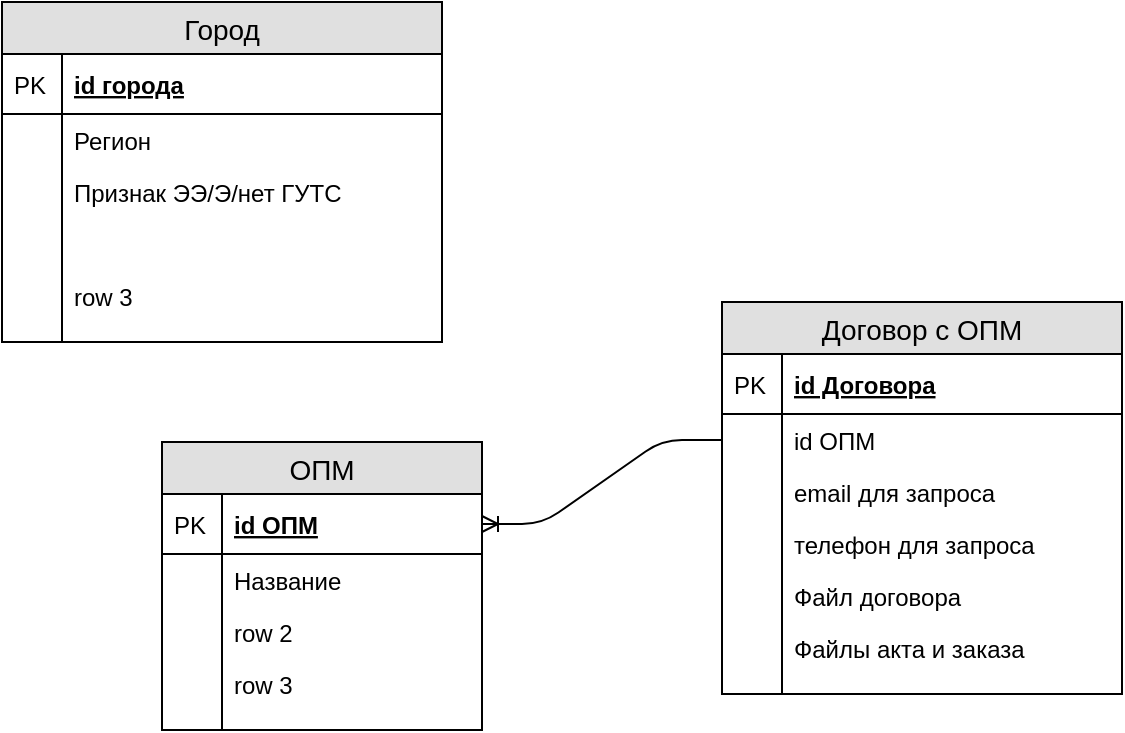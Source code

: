 <mxfile version="12.1.1" type="github" pages="1">
  <diagram id="T6TtcP_ByoEV5wqr8vDN" name="Page-1">
    <mxGraphModel dx="946" dy="568" grid="1" gridSize="10" guides="1" tooltips="1" connect="1" arrows="1" fold="1" page="1" pageScale="1" pageWidth="827" pageHeight="1169" math="0" shadow="0">
      <root>
        <mxCell id="0"/>
        <mxCell id="1" parent="0"/>
        <mxCell id="ZsCwSDWXHQRcliCqkR90-1" value="ОПМ" style="swimlane;fontStyle=0;childLayout=stackLayout;horizontal=1;startSize=26;fillColor=#e0e0e0;horizontalStack=0;resizeParent=1;resizeParentMax=0;resizeLast=0;collapsible=1;marginBottom=0;swimlaneFillColor=#ffffff;align=center;fontSize=14;" vertex="1" parent="1">
          <mxGeometry x="260" y="300" width="160" height="144" as="geometry"/>
        </mxCell>
        <mxCell id="ZsCwSDWXHQRcliCqkR90-2" value="id ОПМ" style="shape=partialRectangle;top=0;left=0;right=0;bottom=1;align=left;verticalAlign=middle;fillColor=none;spacingLeft=34;spacingRight=4;overflow=hidden;rotatable=0;points=[[0,0.5],[1,0.5]];portConstraint=eastwest;dropTarget=0;fontStyle=5;fontSize=12;" vertex="1" parent="ZsCwSDWXHQRcliCqkR90-1">
          <mxGeometry y="26" width="160" height="30" as="geometry"/>
        </mxCell>
        <mxCell id="ZsCwSDWXHQRcliCqkR90-3" value="PK" style="shape=partialRectangle;top=0;left=0;bottom=0;fillColor=none;align=left;verticalAlign=middle;spacingLeft=4;spacingRight=4;overflow=hidden;rotatable=0;points=[];portConstraint=eastwest;part=1;fontSize=12;" vertex="1" connectable="0" parent="ZsCwSDWXHQRcliCqkR90-2">
          <mxGeometry width="30" height="30" as="geometry"/>
        </mxCell>
        <mxCell id="ZsCwSDWXHQRcliCqkR90-4" value="Название" style="shape=partialRectangle;top=0;left=0;right=0;bottom=0;align=left;verticalAlign=top;fillColor=none;spacingLeft=34;spacingRight=4;overflow=hidden;rotatable=0;points=[[0,0.5],[1,0.5]];portConstraint=eastwest;dropTarget=0;fontSize=12;" vertex="1" parent="ZsCwSDWXHQRcliCqkR90-1">
          <mxGeometry y="56" width="160" height="26" as="geometry"/>
        </mxCell>
        <mxCell id="ZsCwSDWXHQRcliCqkR90-5" value="" style="shape=partialRectangle;top=0;left=0;bottom=0;fillColor=none;align=left;verticalAlign=top;spacingLeft=4;spacingRight=4;overflow=hidden;rotatable=0;points=[];portConstraint=eastwest;part=1;fontSize=12;" vertex="1" connectable="0" parent="ZsCwSDWXHQRcliCqkR90-4">
          <mxGeometry width="30" height="26" as="geometry"/>
        </mxCell>
        <mxCell id="ZsCwSDWXHQRcliCqkR90-6" value="row 2" style="shape=partialRectangle;top=0;left=0;right=0;bottom=0;align=left;verticalAlign=top;fillColor=none;spacingLeft=34;spacingRight=4;overflow=hidden;rotatable=0;points=[[0,0.5],[1,0.5]];portConstraint=eastwest;dropTarget=0;fontSize=12;" vertex="1" parent="ZsCwSDWXHQRcliCqkR90-1">
          <mxGeometry y="82" width="160" height="26" as="geometry"/>
        </mxCell>
        <mxCell id="ZsCwSDWXHQRcliCqkR90-7" value="" style="shape=partialRectangle;top=0;left=0;bottom=0;fillColor=none;align=left;verticalAlign=top;spacingLeft=4;spacingRight=4;overflow=hidden;rotatable=0;points=[];portConstraint=eastwest;part=1;fontSize=12;" vertex="1" connectable="0" parent="ZsCwSDWXHQRcliCqkR90-6">
          <mxGeometry width="30" height="26" as="geometry"/>
        </mxCell>
        <mxCell id="ZsCwSDWXHQRcliCqkR90-8" value="row 3" style="shape=partialRectangle;top=0;left=0;right=0;bottom=0;align=left;verticalAlign=top;fillColor=none;spacingLeft=34;spacingRight=4;overflow=hidden;rotatable=0;points=[[0,0.5],[1,0.5]];portConstraint=eastwest;dropTarget=0;fontSize=12;" vertex="1" parent="ZsCwSDWXHQRcliCqkR90-1">
          <mxGeometry y="108" width="160" height="26" as="geometry"/>
        </mxCell>
        <mxCell id="ZsCwSDWXHQRcliCqkR90-9" value="" style="shape=partialRectangle;top=0;left=0;bottom=0;fillColor=none;align=left;verticalAlign=top;spacingLeft=4;spacingRight=4;overflow=hidden;rotatable=0;points=[];portConstraint=eastwest;part=1;fontSize=12;" vertex="1" connectable="0" parent="ZsCwSDWXHQRcliCqkR90-8">
          <mxGeometry width="30" height="26" as="geometry"/>
        </mxCell>
        <mxCell id="ZsCwSDWXHQRcliCqkR90-10" value="" style="shape=partialRectangle;top=0;left=0;right=0;bottom=0;align=left;verticalAlign=top;fillColor=none;spacingLeft=34;spacingRight=4;overflow=hidden;rotatable=0;points=[[0,0.5],[1,0.5]];portConstraint=eastwest;dropTarget=0;fontSize=12;" vertex="1" parent="ZsCwSDWXHQRcliCqkR90-1">
          <mxGeometry y="134" width="160" height="10" as="geometry"/>
        </mxCell>
        <mxCell id="ZsCwSDWXHQRcliCqkR90-11" value="" style="shape=partialRectangle;top=0;left=0;bottom=0;fillColor=none;align=left;verticalAlign=top;spacingLeft=4;spacingRight=4;overflow=hidden;rotatable=0;points=[];portConstraint=eastwest;part=1;fontSize=12;" vertex="1" connectable="0" parent="ZsCwSDWXHQRcliCqkR90-10">
          <mxGeometry width="30" height="10" as="geometry"/>
        </mxCell>
        <mxCell id="ZsCwSDWXHQRcliCqkR90-12" value="Договор с ОПМ" style="swimlane;fontStyle=0;childLayout=stackLayout;horizontal=1;startSize=26;fillColor=#e0e0e0;horizontalStack=0;resizeParent=1;resizeParentMax=0;resizeLast=0;collapsible=1;marginBottom=0;swimlaneFillColor=#ffffff;align=center;fontSize=14;" vertex="1" parent="1">
          <mxGeometry x="540" y="230" width="200" height="196" as="geometry"/>
        </mxCell>
        <mxCell id="ZsCwSDWXHQRcliCqkR90-13" value="id Договора" style="shape=partialRectangle;top=0;left=0;right=0;bottom=1;align=left;verticalAlign=middle;fillColor=none;spacingLeft=34;spacingRight=4;overflow=hidden;rotatable=0;points=[[0,0.5],[1,0.5]];portConstraint=eastwest;dropTarget=0;fontStyle=5;fontSize=12;" vertex="1" parent="ZsCwSDWXHQRcliCqkR90-12">
          <mxGeometry y="26" width="200" height="30" as="geometry"/>
        </mxCell>
        <mxCell id="ZsCwSDWXHQRcliCqkR90-14" value="PK" style="shape=partialRectangle;top=0;left=0;bottom=0;fillColor=none;align=left;verticalAlign=middle;spacingLeft=4;spacingRight=4;overflow=hidden;rotatable=0;points=[];portConstraint=eastwest;part=1;fontSize=12;" vertex="1" connectable="0" parent="ZsCwSDWXHQRcliCqkR90-13">
          <mxGeometry width="30" height="30" as="geometry"/>
        </mxCell>
        <mxCell id="ZsCwSDWXHQRcliCqkR90-15" value="id ОПМ" style="shape=partialRectangle;top=0;left=0;right=0;bottom=0;align=left;verticalAlign=top;fillColor=none;spacingLeft=34;spacingRight=4;overflow=hidden;rotatable=0;points=[[0,0.5],[1,0.5]];portConstraint=eastwest;dropTarget=0;fontSize=12;" vertex="1" parent="ZsCwSDWXHQRcliCqkR90-12">
          <mxGeometry y="56" width="200" height="26" as="geometry"/>
        </mxCell>
        <mxCell id="ZsCwSDWXHQRcliCqkR90-16" value="" style="shape=partialRectangle;top=0;left=0;bottom=0;fillColor=none;align=left;verticalAlign=top;spacingLeft=4;spacingRight=4;overflow=hidden;rotatable=0;points=[];portConstraint=eastwest;part=1;fontSize=12;" vertex="1" connectable="0" parent="ZsCwSDWXHQRcliCqkR90-15">
          <mxGeometry width="30" height="26" as="geometry"/>
        </mxCell>
        <mxCell id="ZsCwSDWXHQRcliCqkR90-17" value="email для запроса" style="shape=partialRectangle;top=0;left=0;right=0;bottom=0;align=left;verticalAlign=top;fillColor=none;spacingLeft=34;spacingRight=4;overflow=hidden;rotatable=0;points=[[0,0.5],[1,0.5]];portConstraint=eastwest;dropTarget=0;fontSize=12;" vertex="1" parent="ZsCwSDWXHQRcliCqkR90-12">
          <mxGeometry y="82" width="200" height="26" as="geometry"/>
        </mxCell>
        <mxCell id="ZsCwSDWXHQRcliCqkR90-18" value="" style="shape=partialRectangle;top=0;left=0;bottom=0;fillColor=none;align=left;verticalAlign=top;spacingLeft=4;spacingRight=4;overflow=hidden;rotatable=0;points=[];portConstraint=eastwest;part=1;fontSize=12;" vertex="1" connectable="0" parent="ZsCwSDWXHQRcliCqkR90-17">
          <mxGeometry width="30" height="26" as="geometry"/>
        </mxCell>
        <mxCell id="ZsCwSDWXHQRcliCqkR90-38" value="телефон для запроса" style="shape=partialRectangle;top=0;left=0;right=0;bottom=0;align=left;verticalAlign=top;fillColor=none;spacingLeft=34;spacingRight=4;overflow=hidden;rotatable=0;points=[[0,0.5],[1,0.5]];portConstraint=eastwest;dropTarget=0;fontSize=12;" vertex="1" parent="ZsCwSDWXHQRcliCqkR90-12">
          <mxGeometry y="108" width="200" height="26" as="geometry"/>
        </mxCell>
        <mxCell id="ZsCwSDWXHQRcliCqkR90-39" value="" style="shape=partialRectangle;top=0;left=0;bottom=0;fillColor=none;align=left;verticalAlign=top;spacingLeft=4;spacingRight=4;overflow=hidden;rotatable=0;points=[];portConstraint=eastwest;part=1;fontSize=12;" vertex="1" connectable="0" parent="ZsCwSDWXHQRcliCqkR90-38">
          <mxGeometry width="30" height="26" as="geometry"/>
        </mxCell>
        <mxCell id="ZsCwSDWXHQRcliCqkR90-25" value="Файл договора" style="shape=partialRectangle;top=0;left=0;right=0;bottom=0;align=left;verticalAlign=top;fillColor=none;spacingLeft=34;spacingRight=4;overflow=hidden;rotatable=0;points=[[0,0.5],[1,0.5]];portConstraint=eastwest;dropTarget=0;fontSize=12;" vertex="1" parent="ZsCwSDWXHQRcliCqkR90-12">
          <mxGeometry y="134" width="200" height="26" as="geometry"/>
        </mxCell>
        <mxCell id="ZsCwSDWXHQRcliCqkR90-26" value="" style="shape=partialRectangle;top=0;left=0;bottom=0;fillColor=none;align=left;verticalAlign=top;spacingLeft=4;spacingRight=4;overflow=hidden;rotatable=0;points=[];portConstraint=eastwest;part=1;fontSize=12;" vertex="1" connectable="0" parent="ZsCwSDWXHQRcliCqkR90-25">
          <mxGeometry width="30" height="26" as="geometry"/>
        </mxCell>
        <mxCell id="ZsCwSDWXHQRcliCqkR90-19" value="Файлы акта и заказа" style="shape=partialRectangle;top=0;left=0;right=0;bottom=0;align=left;verticalAlign=top;fillColor=none;spacingLeft=34;spacingRight=4;overflow=hidden;rotatable=0;points=[[0,0.5],[1,0.5]];portConstraint=eastwest;dropTarget=0;fontSize=12;" vertex="1" parent="ZsCwSDWXHQRcliCqkR90-12">
          <mxGeometry y="160" width="200" height="26" as="geometry"/>
        </mxCell>
        <mxCell id="ZsCwSDWXHQRcliCqkR90-20" value="" style="shape=partialRectangle;top=0;left=0;bottom=0;fillColor=none;align=left;verticalAlign=top;spacingLeft=4;spacingRight=4;overflow=hidden;rotatable=0;points=[];portConstraint=eastwest;part=1;fontSize=12;" vertex="1" connectable="0" parent="ZsCwSDWXHQRcliCqkR90-19">
          <mxGeometry width="30" height="26" as="geometry"/>
        </mxCell>
        <mxCell id="ZsCwSDWXHQRcliCqkR90-21" value="" style="shape=partialRectangle;top=0;left=0;right=0;bottom=0;align=left;verticalAlign=top;fillColor=none;spacingLeft=34;spacingRight=4;overflow=hidden;rotatable=0;points=[[0,0.5],[1,0.5]];portConstraint=eastwest;dropTarget=0;fontSize=12;" vertex="1" parent="ZsCwSDWXHQRcliCqkR90-12">
          <mxGeometry y="186" width="200" height="10" as="geometry"/>
        </mxCell>
        <mxCell id="ZsCwSDWXHQRcliCqkR90-22" value="" style="shape=partialRectangle;top=0;left=0;bottom=0;fillColor=none;align=left;verticalAlign=top;spacingLeft=4;spacingRight=4;overflow=hidden;rotatable=0;points=[];portConstraint=eastwest;part=1;fontSize=12;" vertex="1" connectable="0" parent="ZsCwSDWXHQRcliCqkR90-21">
          <mxGeometry width="30" height="10" as="geometry"/>
        </mxCell>
        <mxCell id="ZsCwSDWXHQRcliCqkR90-24" value="" style="edgeStyle=entityRelationEdgeStyle;fontSize=12;html=1;endArrow=ERoneToMany;" edge="1" parent="1" source="ZsCwSDWXHQRcliCqkR90-15" target="ZsCwSDWXHQRcliCqkR90-2">
          <mxGeometry width="100" height="100" relative="1" as="geometry">
            <mxPoint x="250" y="350" as="sourcePoint"/>
            <mxPoint x="190" y="400" as="targetPoint"/>
          </mxGeometry>
        </mxCell>
        <mxCell id="ZsCwSDWXHQRcliCqkR90-27" value="Город" style="swimlane;fontStyle=0;childLayout=stackLayout;horizontal=1;startSize=26;fillColor=#e0e0e0;horizontalStack=0;resizeParent=1;resizeParentMax=0;resizeLast=0;collapsible=1;marginBottom=0;swimlaneFillColor=#ffffff;align=center;fontSize=14;" vertex="1" parent="1">
          <mxGeometry x="180" y="80" width="220" height="170" as="geometry"/>
        </mxCell>
        <mxCell id="ZsCwSDWXHQRcliCqkR90-28" value="id города" style="shape=partialRectangle;top=0;left=0;right=0;bottom=1;align=left;verticalAlign=middle;fillColor=none;spacingLeft=34;spacingRight=4;overflow=hidden;rotatable=0;points=[[0,0.5],[1,0.5]];portConstraint=eastwest;dropTarget=0;fontStyle=5;fontSize=12;" vertex="1" parent="ZsCwSDWXHQRcliCqkR90-27">
          <mxGeometry y="26" width="220" height="30" as="geometry"/>
        </mxCell>
        <mxCell id="ZsCwSDWXHQRcliCqkR90-29" value="PK" style="shape=partialRectangle;top=0;left=0;bottom=0;fillColor=none;align=left;verticalAlign=middle;spacingLeft=4;spacingRight=4;overflow=hidden;rotatable=0;points=[];portConstraint=eastwest;part=1;fontSize=12;" vertex="1" connectable="0" parent="ZsCwSDWXHQRcliCqkR90-28">
          <mxGeometry width="30" height="30" as="geometry"/>
        </mxCell>
        <mxCell id="ZsCwSDWXHQRcliCqkR90-30" value="Регион" style="shape=partialRectangle;top=0;left=0;right=0;bottom=0;align=left;verticalAlign=top;fillColor=none;spacingLeft=34;spacingRight=4;overflow=hidden;rotatable=0;points=[[0,0.5],[1,0.5]];portConstraint=eastwest;dropTarget=0;fontSize=12;" vertex="1" parent="ZsCwSDWXHQRcliCqkR90-27">
          <mxGeometry y="56" width="220" height="26" as="geometry"/>
        </mxCell>
        <mxCell id="ZsCwSDWXHQRcliCqkR90-31" value="" style="shape=partialRectangle;top=0;left=0;bottom=0;fillColor=none;align=left;verticalAlign=top;spacingLeft=4;spacingRight=4;overflow=hidden;rotatable=0;points=[];portConstraint=eastwest;part=1;fontSize=12;" vertex="1" connectable="0" parent="ZsCwSDWXHQRcliCqkR90-30">
          <mxGeometry width="30" height="26" as="geometry"/>
        </mxCell>
        <mxCell id="ZsCwSDWXHQRcliCqkR90-44" value="Признак ЭЭ/Э/нет ГУТС" style="shape=partialRectangle;top=0;left=0;right=0;bottom=0;align=left;verticalAlign=top;fillColor=none;spacingLeft=34;spacingRight=4;overflow=hidden;rotatable=0;points=[[0,0.5],[1,0.5]];portConstraint=eastwest;dropTarget=0;fontSize=12;" vertex="1" parent="ZsCwSDWXHQRcliCqkR90-27">
          <mxGeometry y="82" width="220" height="26" as="geometry"/>
        </mxCell>
        <mxCell id="ZsCwSDWXHQRcliCqkR90-45" value="" style="shape=partialRectangle;top=0;left=0;bottom=0;fillColor=none;align=left;verticalAlign=top;spacingLeft=4;spacingRight=4;overflow=hidden;rotatable=0;points=[];portConstraint=eastwest;part=1;fontSize=12;" vertex="1" connectable="0" parent="ZsCwSDWXHQRcliCqkR90-44">
          <mxGeometry width="30" height="26" as="geometry"/>
        </mxCell>
        <mxCell id="ZsCwSDWXHQRcliCqkR90-32" value="" style="shape=partialRectangle;top=0;left=0;right=0;bottom=0;align=left;verticalAlign=top;fillColor=none;spacingLeft=34;spacingRight=4;overflow=hidden;rotatable=0;points=[[0,0.5],[1,0.5]];portConstraint=eastwest;dropTarget=0;fontSize=12;" vertex="1" parent="ZsCwSDWXHQRcliCqkR90-27">
          <mxGeometry y="108" width="220" height="26" as="geometry"/>
        </mxCell>
        <mxCell id="ZsCwSDWXHQRcliCqkR90-33" value="" style="shape=partialRectangle;top=0;left=0;bottom=0;fillColor=none;align=left;verticalAlign=top;spacingLeft=4;spacingRight=4;overflow=hidden;rotatable=0;points=[];portConstraint=eastwest;part=1;fontSize=12;" vertex="1" connectable="0" parent="ZsCwSDWXHQRcliCqkR90-32">
          <mxGeometry width="30" height="26" as="geometry"/>
        </mxCell>
        <mxCell id="ZsCwSDWXHQRcliCqkR90-34" value="row 3" style="shape=partialRectangle;top=0;left=0;right=0;bottom=0;align=left;verticalAlign=top;fillColor=none;spacingLeft=34;spacingRight=4;overflow=hidden;rotatable=0;points=[[0,0.5],[1,0.5]];portConstraint=eastwest;dropTarget=0;fontSize=12;" vertex="1" parent="ZsCwSDWXHQRcliCqkR90-27">
          <mxGeometry y="134" width="220" height="26" as="geometry"/>
        </mxCell>
        <mxCell id="ZsCwSDWXHQRcliCqkR90-35" value="" style="shape=partialRectangle;top=0;left=0;bottom=0;fillColor=none;align=left;verticalAlign=top;spacingLeft=4;spacingRight=4;overflow=hidden;rotatable=0;points=[];portConstraint=eastwest;part=1;fontSize=12;" vertex="1" connectable="0" parent="ZsCwSDWXHQRcliCqkR90-34">
          <mxGeometry width="30" height="26" as="geometry"/>
        </mxCell>
        <mxCell id="ZsCwSDWXHQRcliCqkR90-36" value="" style="shape=partialRectangle;top=0;left=0;right=0;bottom=0;align=left;verticalAlign=top;fillColor=none;spacingLeft=34;spacingRight=4;overflow=hidden;rotatable=0;points=[[0,0.5],[1,0.5]];portConstraint=eastwest;dropTarget=0;fontSize=12;" vertex="1" parent="ZsCwSDWXHQRcliCqkR90-27">
          <mxGeometry y="160" width="220" height="10" as="geometry"/>
        </mxCell>
        <mxCell id="ZsCwSDWXHQRcliCqkR90-37" value="" style="shape=partialRectangle;top=0;left=0;bottom=0;fillColor=none;align=left;verticalAlign=top;spacingLeft=4;spacingRight=4;overflow=hidden;rotatable=0;points=[];portConstraint=eastwest;part=1;fontSize=12;" vertex="1" connectable="0" parent="ZsCwSDWXHQRcliCqkR90-36">
          <mxGeometry width="30" height="10" as="geometry"/>
        </mxCell>
      </root>
    </mxGraphModel>
  </diagram>
</mxfile>
